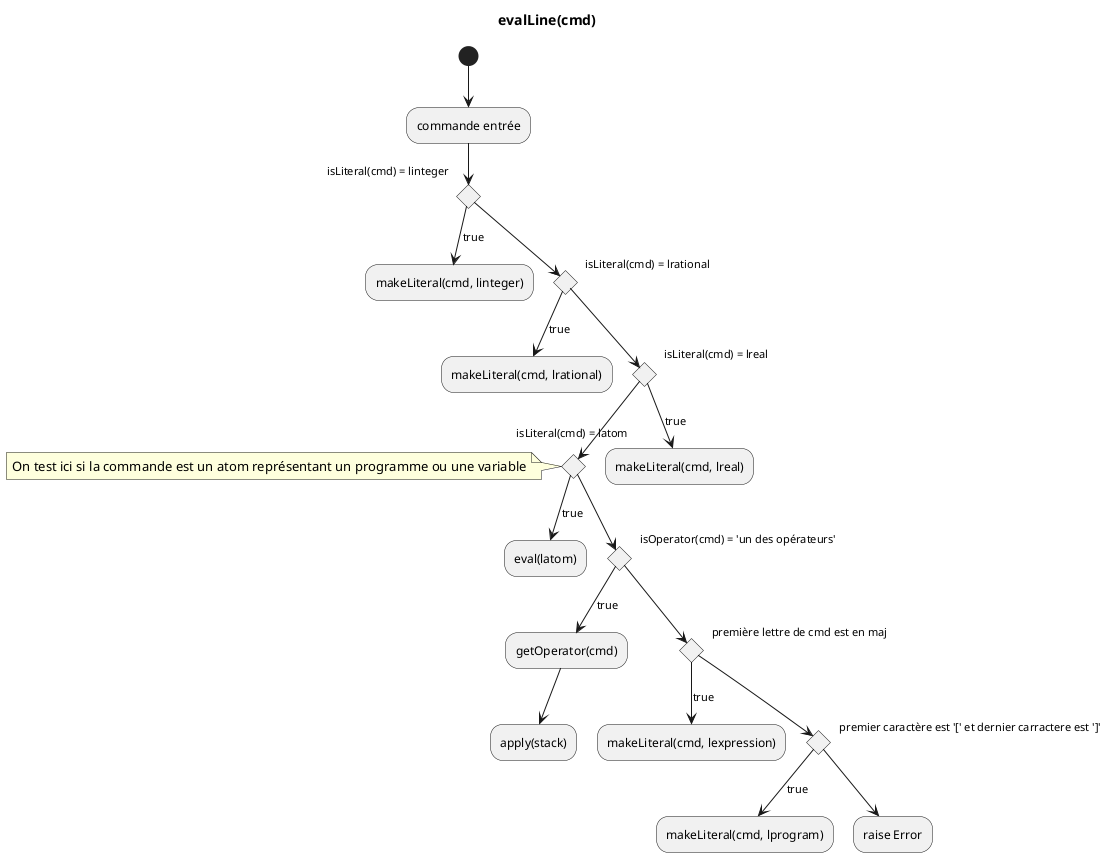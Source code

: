 @startuml
title evalLine(cmd)
(*) --> "commande entrée"
if "isLiteral(cmd) = linteger" then
  -->[true] "makeLiteral(cmd, linteger)"
else
  if "isLiteral(cmd) = lrational" then
    -->[true] "makeLiteral(cmd, lrational)"
  else
    if "isLiteral(cmd) = lreal" then
      -->[true] "makeLiteral(cmd, lreal)"
    else
        if "isLiteral(cmd) = latom" then
        note left: On test ici si la commande est un atom représentant un programme ou une variable
          -->[true] "eval(latom)"
        else
          if "isOperator(cmd) = 'un des opérateurs'" then
            -->[true] "getOperator(cmd)"
            --> apply(stack)
          else
            if "première lettre de cmd est en maj" then
              -->[true] "makeLiteral(cmd, lexpression)"
            else
              if "premier caractère est '[' et dernier carractere est ']'"
                -->[true] "makeLiteral(cmd, lprogram)"
              else
                --> "raise Error"
              endif
            endif
        endif
      endif
    endif
  endif
endif
@enduml
